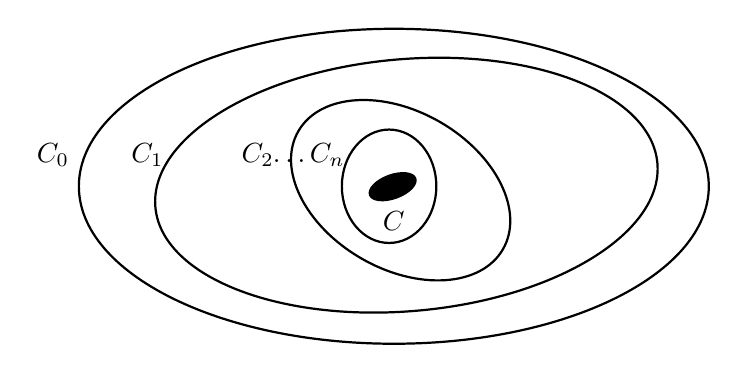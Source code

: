 \begin{tikzpicture}[scale=2]

\draw[thick] (0,0) ellipse (2cm and 1cm);

\begin{scope}[rotate=5,scale=0.8,xshift=0.1cm]
\draw[thick] (0,0) ellipse (2cm and 1cm);
\end{scope}

\begin{scope}[rotate=-30,scale=0.5,xshift=0.1cm]
\draw[thick] (0,0) ellipse (1.5cm and 1cm);
\end{scope}

\begin{scope}[rotate=0,scale=0.3,xshift=-0.1cm]
\draw[thick] (0,0) ellipse (1cm and 1.2cm);
\end{scope}

\node[left] at (-2,0.2) {$C_0$};
\node[left] at (-1.4,0.2) {$C_1$};
\node[left] at (-0.7,0.2) {$C_2$};
\node[left] at (-0.25,0.2) {$\ldots C_n$};

\node[below] at (0,-0.1) {$C$};

\begin{scope}[rotate=20,scale=0.08,xshift=-0.1cm]
\fill[thick] (0,0) ellipse (2cm and 1cm);
\end{scope}

\end{tikzpicture}
